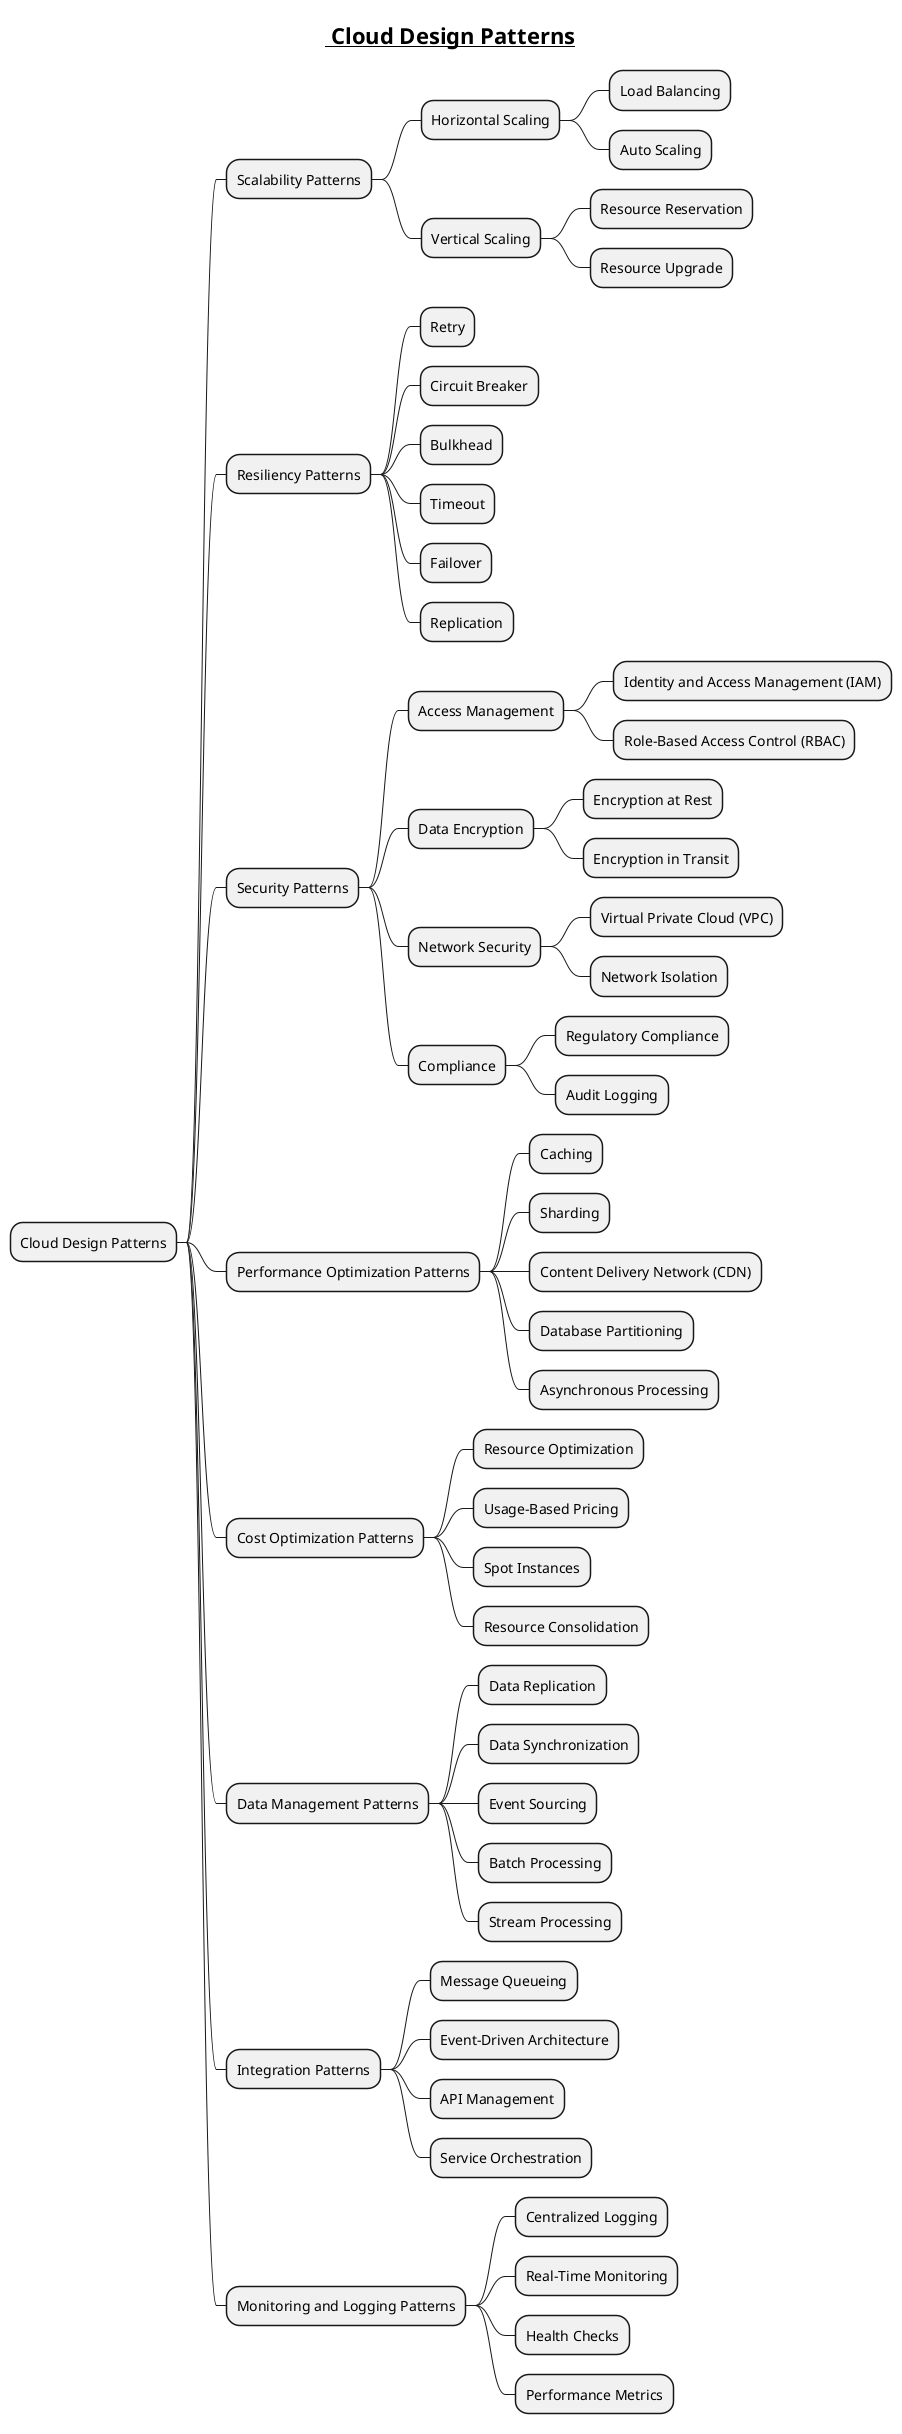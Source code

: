 @startmindmap
title =__ Cloud Design Patterns__
* Cloud Design Patterns
** Scalability Patterns
*** Horizontal Scaling
**** Load Balancing
**** Auto Scaling
*** Vertical Scaling
**** Resource Reservation
**** Resource Upgrade
** Resiliency Patterns
*** Retry
*** Circuit Breaker
*** Bulkhead
*** Timeout
*** Failover
*** Replication
** Security Patterns
*** Access Management
**** Identity and Access Management (IAM)
**** Role-Based Access Control (RBAC)
*** Data Encryption
**** Encryption at Rest
**** Encryption in Transit
*** Network Security
**** Virtual Private Cloud (VPC)
**** Network Isolation
*** Compliance
**** Regulatory Compliance
**** Audit Logging
** Performance Optimization Patterns
*** Caching
*** Sharding
*** Content Delivery Network (CDN)
*** Database Partitioning
*** Asynchronous Processing
** Cost Optimization Patterns
*** Resource Optimization
*** Usage-Based Pricing
*** Spot Instances
*** Resource Consolidation
** Data Management Patterns
*** Data Replication
*** Data Synchronization
*** Event Sourcing
*** Batch Processing
*** Stream Processing
** Integration Patterns
*** Message Queueing
*** Event-Driven Architecture
*** API Management
*** Service Orchestration
** Monitoring and Logging Patterns
*** Centralized Logging
*** Real-Time Monitoring
*** Health Checks
*** Performance Metrics
@endmindmap
